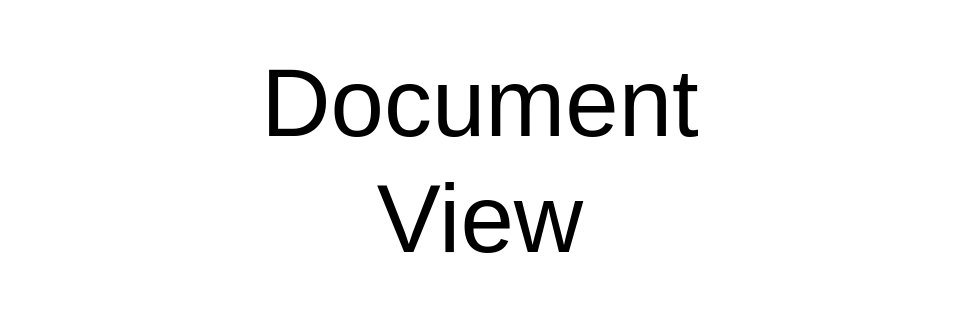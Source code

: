 <mxfile version="17.5.0" type="google"><diagram id="unJiUKJPyOlzg3Cg3iYX" name="DOCUMENT VIEW"><mxGraphModel grid="1" page="1" gridSize="10" guides="1" tooltips="1" connect="1" arrows="1" fold="1" pageScale="1" pageWidth="827" pageHeight="1169" math="0" shadow="0"><root><mxCell id="0"/><mxCell id="1" parent="0"/><mxCell id="-8a_HRtlAGmP1m3xYhUp-1" value="Document&lt;br&gt;View" style="text;html=1;strokeColor=none;fillColor=none;align=center;verticalAlign=middle;whiteSpace=wrap;rounded=0;fontSize=48;opacity=30;" vertex="1" parent="1"><mxGeometry x="160" y="280" width="480" height="160" as="geometry"/></mxCell></root></mxGraphModel></diagram></mxfile>